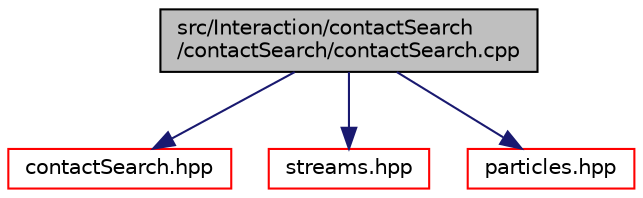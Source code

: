 digraph "src/Interaction/contactSearch/contactSearch/contactSearch.cpp"
{
 // LATEX_PDF_SIZE
  edge [fontname="Helvetica",fontsize="10",labelfontname="Helvetica",labelfontsize="10"];
  node [fontname="Helvetica",fontsize="10",shape=record];
  Node1 [label="src/Interaction/contactSearch\l/contactSearch/contactSearch.cpp",height=0.2,width=0.4,color="black", fillcolor="grey75", style="filled", fontcolor="black",tooltip=" "];
  Node1 -> Node2 [color="midnightblue",fontsize="10",style="solid",fontname="Helvetica"];
  Node2 [label="contactSearch.hpp",height=0.2,width=0.4,color="red", fillcolor="white", style="filled",URL="$contactSearch_8hpp.html",tooltip=" "];
  Node1 -> Node65 [color="midnightblue",fontsize="10",style="solid",fontname="Helvetica"];
  Node65 [label="streams.hpp",height=0.2,width=0.4,color="red", fillcolor="white", style="filled",URL="$streams_8hpp.html",tooltip=" "];
  Node1 -> Node74 [color="midnightblue",fontsize="10",style="solid",fontname="Helvetica"];
  Node74 [label="particles.hpp",height=0.2,width=0.4,color="red", fillcolor="white", style="filled",URL="$particles_8hpp.html",tooltip=" "];
}
